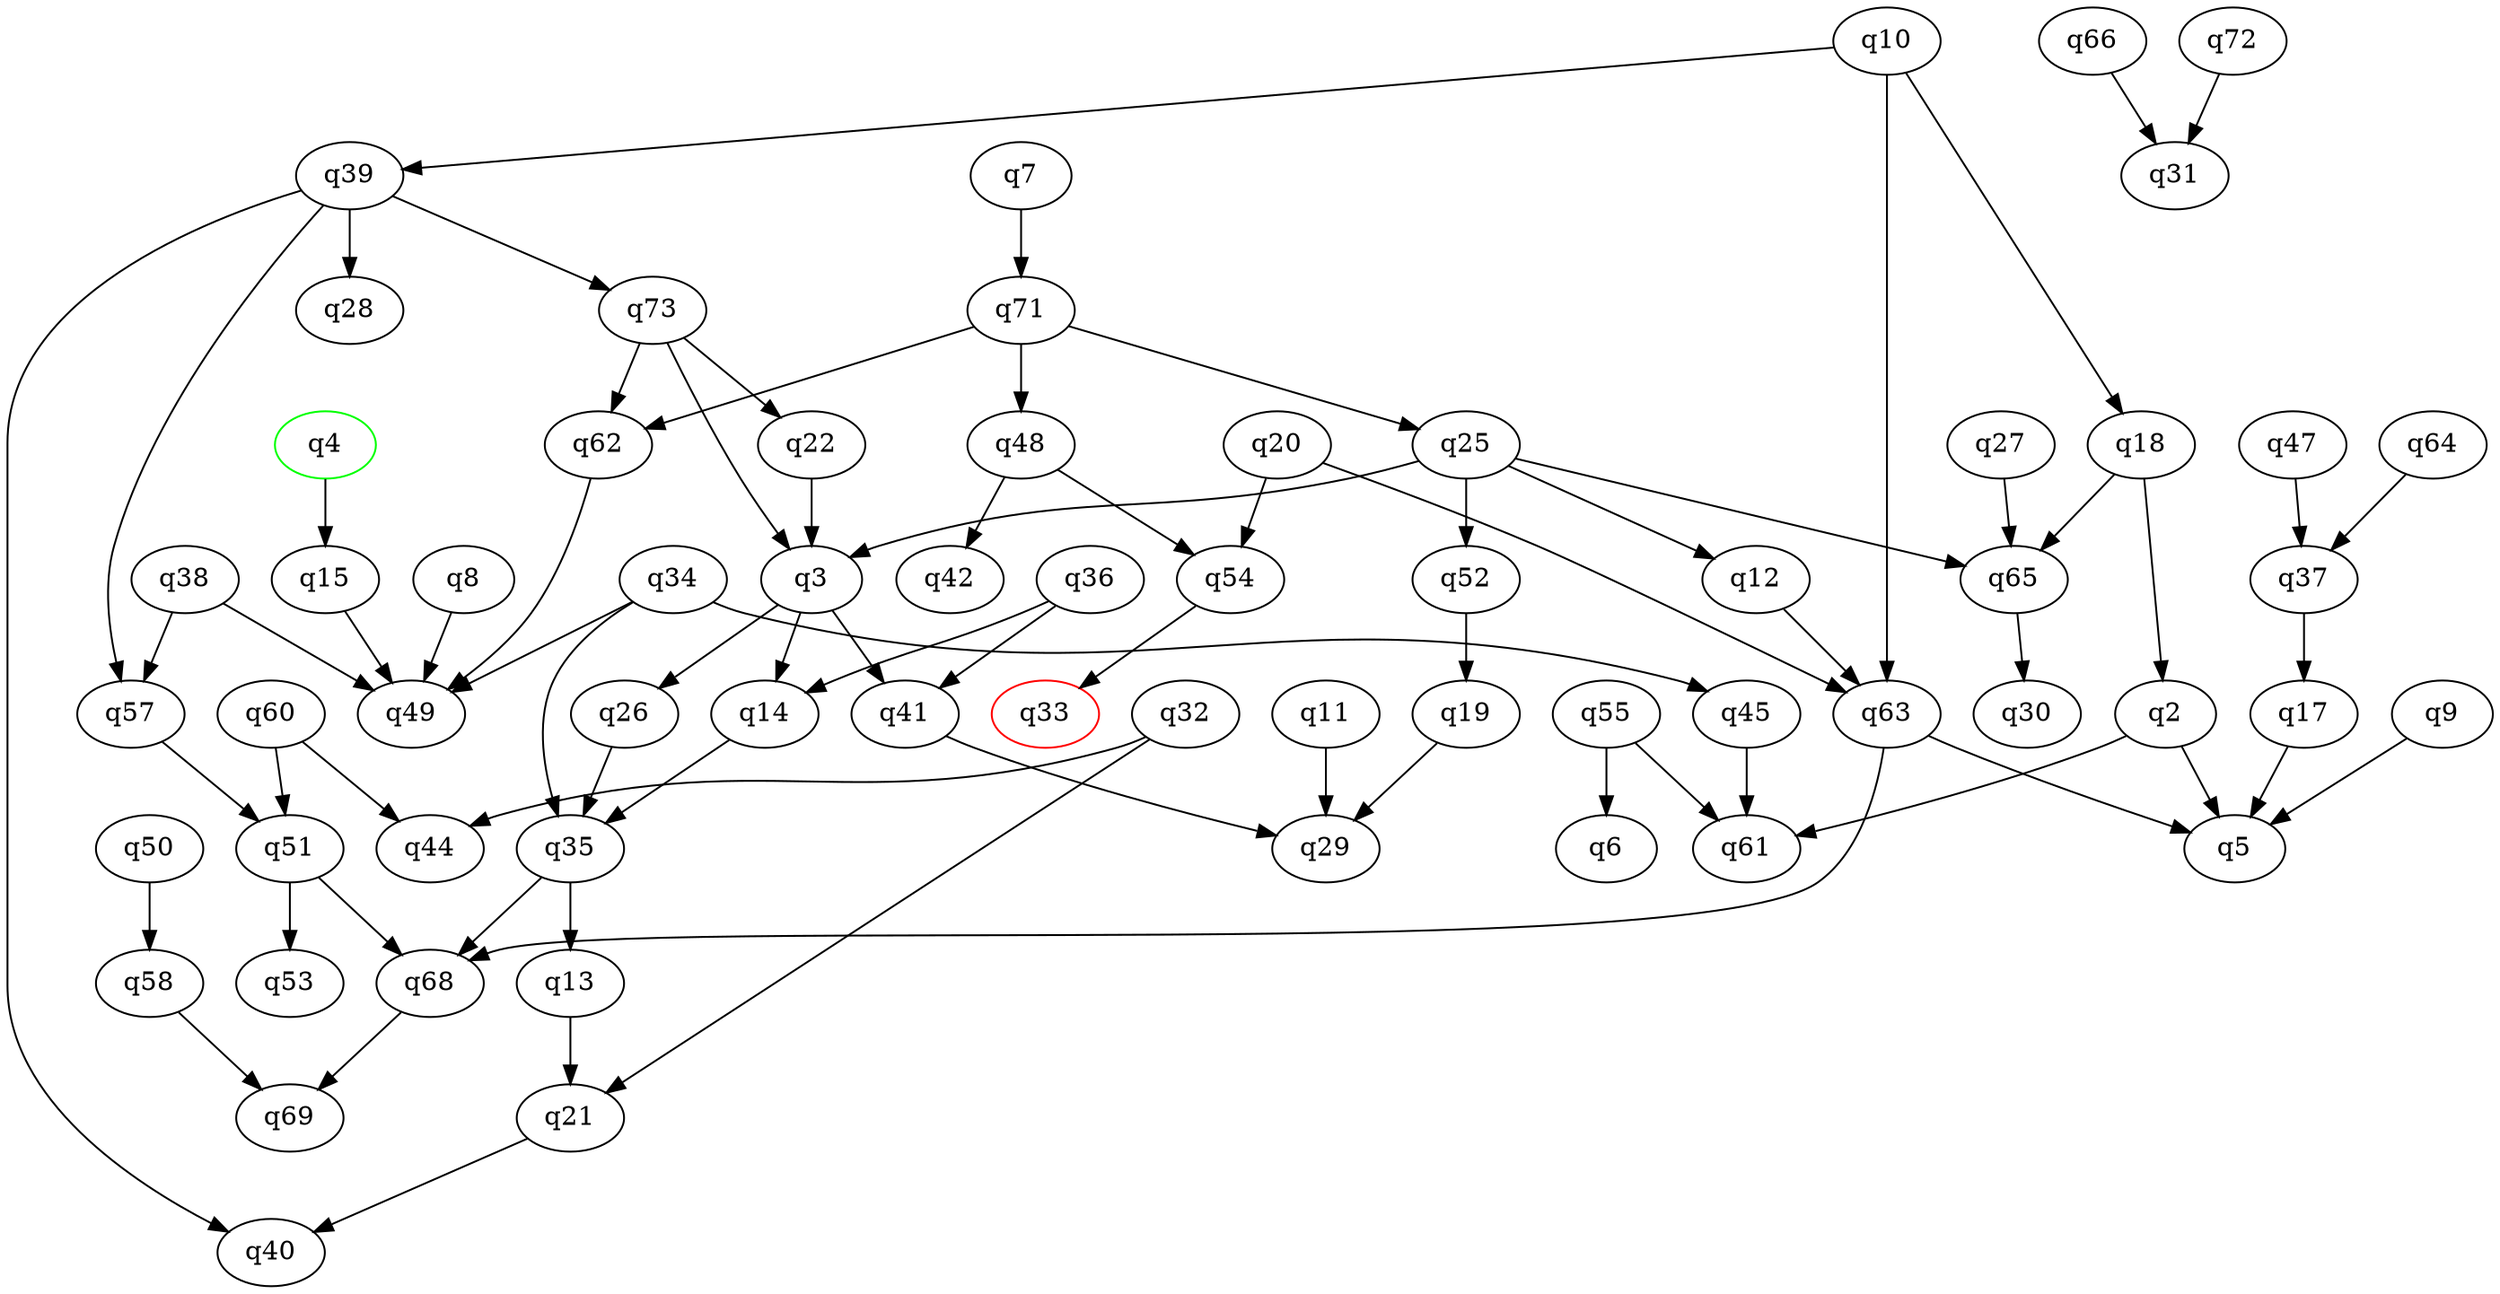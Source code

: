 digraph A{
q4 [initial=1,color=green];
q33 [final=1,color=red];
q2 -> q5;
q2 -> q61;
q3 -> q14;
q3 -> q26;
q3 -> q41;
q4 -> q15;
q7 -> q71;
q8 -> q49;
q9 -> q5;
q10 -> q18;
q10 -> q39;
q10 -> q63;
q11 -> q29;
q12 -> q63;
q13 -> q21;
q14 -> q35;
q15 -> q49;
q17 -> q5;
q18 -> q2;
q18 -> q65;
q19 -> q29;
q20 -> q54;
q20 -> q63;
q21 -> q40;
q22 -> q3;
q25 -> q3;
q25 -> q12;
q25 -> q52;
q25 -> q65;
q26 -> q35;
q27 -> q65;
q32 -> q21;
q32 -> q44;
q34 -> q35;
q34 -> q45;
q34 -> q49;
q35 -> q13;
q35 -> q68;
q36 -> q14;
q36 -> q41;
q37 -> q17;
q38 -> q49;
q38 -> q57;
q39 -> q28;
q39 -> q40;
q39 -> q57;
q39 -> q73;
q41 -> q29;
q45 -> q61;
q47 -> q37;
q48 -> q42;
q48 -> q54;
q50 -> q58;
q51 -> q53;
q51 -> q68;
q52 -> q19;
q54 -> q33;
q55 -> q6;
q55 -> q61;
q57 -> q51;
q58 -> q69;
q60 -> q44;
q60 -> q51;
q62 -> q49;
q63 -> q5;
q63 -> q68;
q64 -> q37;
q65 -> q30;
q66 -> q31;
q68 -> q69;
q71 -> q25;
q71 -> q48;
q71 -> q62;
q72 -> q31;
q73 -> q3;
q73 -> q22;
q73 -> q62;
}